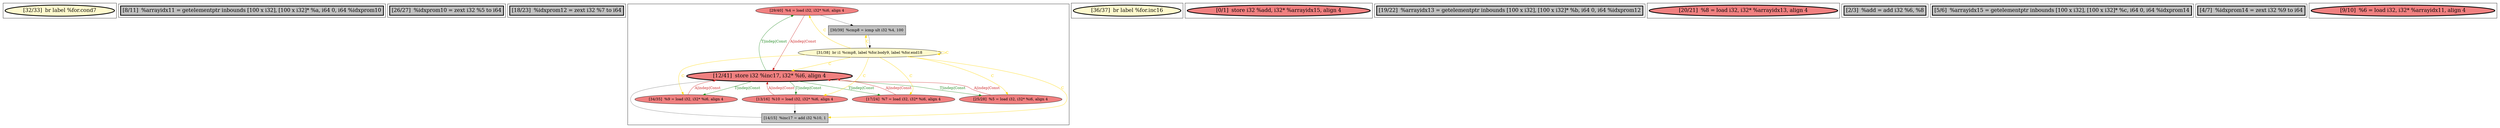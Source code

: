 
digraph G {





subgraph cluster11 {


node428 [penwidth=3.0,fontsize=20,fillcolor=lemonchiffon,label="[32/33]  br label %for.cond7",shape=ellipse,style=filled ]



}

subgraph cluster10 {


node427 [penwidth=3.0,fontsize=20,fillcolor=grey,label="[8/11]  %arrayidx11 = getelementptr inbounds [100 x i32], [100 x i32]* %a, i64 0, i64 %idxprom10",shape=rectangle,style=filled ]



}

subgraph cluster9 {


node426 [penwidth=3.0,fontsize=20,fillcolor=grey,label="[26/27]  %idxprom10 = zext i32 %5 to i64",shape=rectangle,style=filled ]



}

subgraph cluster8 {


node425 [penwidth=3.0,fontsize=20,fillcolor=grey,label="[18/23]  %idxprom12 = zext i32 %7 to i64",shape=rectangle,style=filled ]



}

subgraph cluster7 {


node424 [fillcolor=lightcoral,label="[29/40]  %4 = load i32, i32* %i6, align 4",shape=ellipse,style=filled ]
node423 [penwidth=3.0,fontsize=20,fillcolor=lightcoral,label="[12/41]  store i32 %inc17, i32* %i6, align 4",shape=ellipse,style=filled ]
node416 [fillcolor=lightcoral,label="[25/28]  %5 = load i32, i32* %i6, align 4",shape=ellipse,style=filled ]
node417 [fillcolor=grey,label="[14/15]  %inc17 = add i32 %10, 1",shape=rectangle,style=filled ]
node418 [fillcolor=lightcoral,label="[34/35]  %9 = load i32, i32* %i6, align 4",shape=ellipse,style=filled ]
node420 [fillcolor=lightcoral,label="[13/16]  %10 = load i32, i32* %i6, align 4",shape=ellipse,style=filled ]
node419 [fillcolor=grey,label="[30/39]  %cmp8 = icmp ult i32 %4, 100",shape=rectangle,style=filled ]
node422 [fillcolor=lemonchiffon,label="[31/38]  br i1 %cmp8, label %for.body9, label %for.end18",shape=ellipse,style=filled ]
node421 [fillcolor=lightcoral,label="[17/24]  %7 = load i32, i32* %i6, align 4",shape=ellipse,style=filled ]

node422->node420 [style=solid,color=gold,label="C",penwidth=1.0,fontcolor=gold ]
node422->node417 [style=solid,color=gold,label="C",penwidth=1.0,fontcolor=gold ]
node422->node416 [style=solid,color=gold,label="C",penwidth=1.0,fontcolor=gold ]
node424->node423 [style=solid,color=firebrick3,label="A|indep|Const",penwidth=1.0,fontcolor=firebrick3 ]
node422->node418 [style=solid,color=gold,label="C",penwidth=1.0,fontcolor=gold ]
node420->node423 [style=solid,color=firebrick3,label="A|indep|Const",penwidth=1.0,fontcolor=firebrick3 ]
node422->node421 [style=solid,color=gold,label="C",penwidth=1.0,fontcolor=gold ]
node422->node423 [style=solid,color=gold,label="C",penwidth=1.0,fontcolor=gold ]
node423->node424 [style=solid,color=forestgreen,label="T|indep|Const",penwidth=1.0,fontcolor=forestgreen ]
node424->node419 [style=solid,color=black,label="",penwidth=0.5,fontcolor=black ]
node423->node421 [style=solid,color=forestgreen,label="T|indep|Const",penwidth=1.0,fontcolor=forestgreen ]
node423->node420 [style=solid,color=forestgreen,label="T|indep|Const",penwidth=1.0,fontcolor=forestgreen ]
node419->node422 [style=solid,color=black,label="",penwidth=0.5,fontcolor=black ]
node422->node419 [style=solid,color=gold,label="C",penwidth=1.0,fontcolor=gold ]
node423->node418 [style=solid,color=forestgreen,label="T|indep|Const",penwidth=1.0,fontcolor=forestgreen ]
node417->node423 [style=solid,color=black,label="",penwidth=0.5,fontcolor=black ]
node418->node423 [style=solid,color=firebrick3,label="A|indep|Const",penwidth=1.0,fontcolor=firebrick3 ]
node423->node416 [style=solid,color=forestgreen,label="T|indep|Const",penwidth=1.0,fontcolor=forestgreen ]
node416->node423 [style=solid,color=firebrick3,label="A|indep|Const",penwidth=1.0,fontcolor=firebrick3 ]
node422->node424 [style=solid,color=gold,label="C",penwidth=1.0,fontcolor=gold ]
node420->node417 [style=solid,color=black,label="",penwidth=0.5,fontcolor=black ]
node422->node422 [style=solid,color=gold,label="C",penwidth=1.0,fontcolor=gold ]
node421->node423 [style=solid,color=firebrick3,label="A|indep|Const",penwidth=1.0,fontcolor=firebrick3 ]


}

subgraph cluster6 {


node415 [penwidth=3.0,fontsize=20,fillcolor=lemonchiffon,label="[36/37]  br label %for.inc16",shape=ellipse,style=filled ]



}

subgraph cluster0 {


node409 [penwidth=3.0,fontsize=20,fillcolor=lightcoral,label="[0/1]  store i32 %add, i32* %arrayidx15, align 4",shape=ellipse,style=filled ]



}

subgraph cluster12 {


node429 [penwidth=3.0,fontsize=20,fillcolor=grey,label="[19/22]  %arrayidx13 = getelementptr inbounds [100 x i32], [100 x i32]* %b, i64 0, i64 %idxprom12",shape=rectangle,style=filled ]



}

subgraph cluster5 {


node414 [penwidth=3.0,fontsize=20,fillcolor=lightcoral,label="[20/21]  %8 = load i32, i32* %arrayidx13, align 4",shape=ellipse,style=filled ]



}

subgraph cluster1 {


node410 [penwidth=3.0,fontsize=20,fillcolor=grey,label="[2/3]  %add = add i32 %6, %8",shape=rectangle,style=filled ]



}

subgraph cluster2 {


node411 [penwidth=3.0,fontsize=20,fillcolor=grey,label="[5/6]  %arrayidx15 = getelementptr inbounds [100 x i32], [100 x i32]* %c, i64 0, i64 %idxprom14",shape=rectangle,style=filled ]



}

subgraph cluster3 {


node412 [penwidth=3.0,fontsize=20,fillcolor=grey,label="[4/7]  %idxprom14 = zext i32 %9 to i64",shape=rectangle,style=filled ]



}

subgraph cluster4 {


node413 [penwidth=3.0,fontsize=20,fillcolor=lightcoral,label="[9/10]  %6 = load i32, i32* %arrayidx11, align 4",shape=ellipse,style=filled ]



}

}
